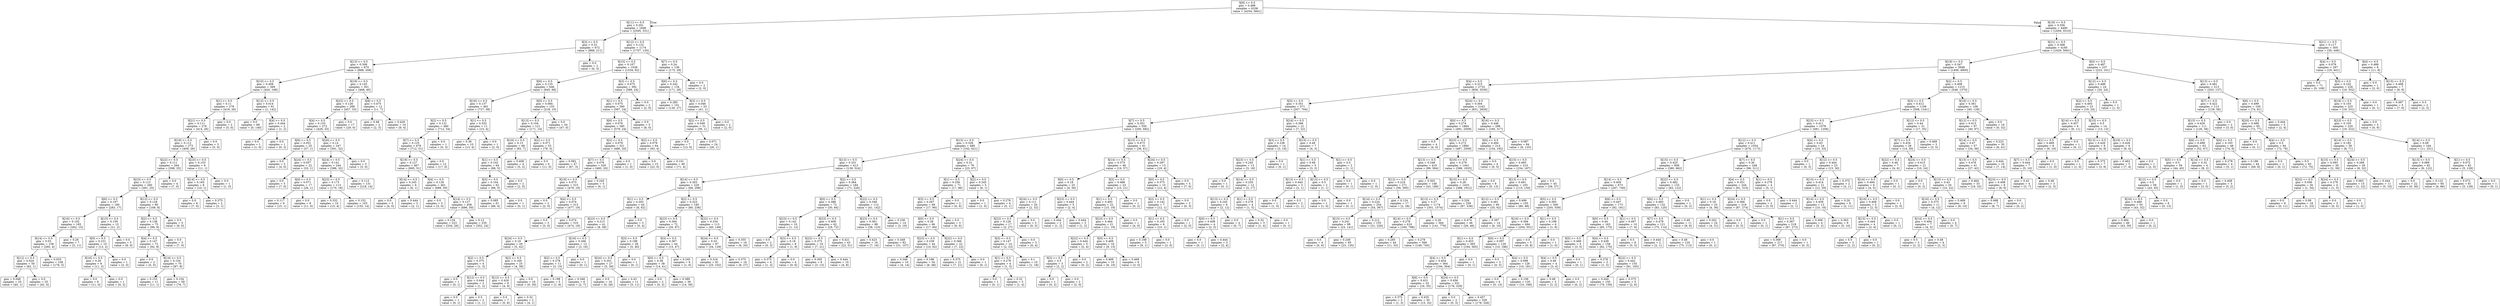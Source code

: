digraph Tree {
node [shape=box] ;
0 [label="X[9] <= 0.5\ngini = 0.488\nsamples = 6336\nvalue = [4254, 5841]"] ;
1 [label="X[11] <= 0.5\ngini = 0.201\nsamples = 1846\nvalue = [2595, 331]"] ;
0 -> 1 [labeldistance=2.5, labelangle=45, headlabel="True"] ;
2 [label="X[3] <= 0.5\ngini = 0.31\nsamples = 672\nvalue = [888, 211]"] ;
1 -> 2 ;
3 [label="X[13] <= 0.5\ngini = 0.308\nsamples = 670\nvalue = [888, 208]"] ;
2 -> 3 ;
4 [label="X[10] <= 0.5\ngini = 0.408\nsamples = 369\nvalue = [420, 168]"] ;
3 -> 4 ;
5 [label="X[1] <= 0.5\ngini = 0.11\nsamples = 278\nvalue = [419, 26]"] ;
4 -> 5 ;
6 [label="X[21] <= 0.5\ngini = 0.111\nsamples = 276\nvalue = [414, 26]"] ;
5 -> 6 ;
7 [label="X[19] <= 0.5\ngini = 0.112\nsamples = 273\nvalue = [409, 26]"] ;
6 -> 7 ;
8 [label="X[22] <= 0.5\ngini = 0.111\nsamples = 264\nvalue = [398, 25]"] ;
7 -> 8 ;
9 [label="X[23] <= 0.5\ngini = 0.113\nsamples = 260\nvalue = [391, 25]"] ;
8 -> 9 ;
10 [label="X[6] <= 0.5\ngini = 0.107\nsamples = 180\nvalue = [283, 17]"] ;
9 -> 10 ;
11 [label="X[16] <= 0.5\ngini = 0.102\nsamples = 165\nvalue = [262, 15]"] ;
10 -> 11 ;
12 [label="X[14] <= 0.5\ngini = 0.03\nsamples = 158\nvalue = [260, 4]"] ;
11 -> 12 ;
13 [label="X[12] <= 0.5\ngini = 0.024\nsamples = 50\nvalue = [82, 1]"] ;
12 -> 13 ;
14 [label="gini = 0.048\nsamples = 25\nvalue = [40, 1]"] ;
13 -> 14 ;
15 [label="gini = 0.0\nsamples = 25\nvalue = [42, 0]"] ;
13 -> 15 ;
16 [label="gini = 0.033\nsamples = 108\nvalue = [178, 3]"] ;
12 -> 16 ;
17 [label="gini = 0.26\nsamples = 7\nvalue = [2, 11]"] ;
11 -> 17 ;
18 [label="X[15] <= 0.5\ngini = 0.159\nsamples = 15\nvalue = [21, 2]"] ;
10 -> 18 ;
19 [label="X[0] <= 0.5\ngini = 0.231\nsamples = 10\nvalue = [13, 2]"] ;
18 -> 19 ;
20 [label="X[16] <= 0.5\ngini = 0.26\nsamples = 9\nvalue = [11, 2]"] ;
19 -> 20 ;
21 [label="gini = 0.0\nsamples = 8\nvalue = [11, 0]"] ;
20 -> 21 ;
22 [label="gini = 0.0\nsamples = 1\nvalue = [0, 2]"] ;
20 -> 22 ;
23 [label="gini = 0.0\nsamples = 1\nvalue = [2, 0]"] ;
19 -> 23 ;
24 [label="gini = 0.0\nsamples = 5\nvalue = [8, 0]"] ;
18 -> 24 ;
25 [label="X[12] <= 0.5\ngini = 0.128\nsamples = 80\nvalue = [108, 8]"] ;
9 -> 25 ;
26 [label="X[2] <= 0.5\ngini = 0.138\nsamples = 75\nvalue = [99, 8]"] ;
25 -> 26 ;
27 [label="X[4] <= 0.5\ngini = 0.147\nsamples = 72\nvalue = [92, 8]"] ;
26 -> 27 ;
28 [label="gini = 0.0\nsamples = 2\nvalue = [5, 0]"] ;
27 -> 28 ;
29 [label="X[14] <= 0.5\ngini = 0.154\nsamples = 70\nvalue = [87, 8]"] ;
27 -> 29 ;
30 [label="gini = 0.153\nsamples = 11\nvalue = [11, 1]"] ;
29 -> 30 ;
31 [label="gini = 0.154\nsamples = 59\nvalue = [76, 7]"] ;
29 -> 31 ;
32 [label="gini = 0.0\nsamples = 3\nvalue = [7, 0]"] ;
26 -> 32 ;
33 [label="gini = 0.0\nsamples = 5\nvalue = [9, 0]"] ;
25 -> 33 ;
34 [label="gini = 0.0\nsamples = 4\nvalue = [7, 0]"] ;
8 -> 34 ;
35 [label="X[23] <= 0.5\ngini = 0.153\nsamples = 9\nvalue = [11, 1]"] ;
7 -> 35 ;
36 [label="X[14] <= 0.5\ngini = 0.165\nsamples = 8\nvalue = [10, 1]"] ;
35 -> 36 ;
37 [label="gini = 0.0\nsamples = 6\nvalue = [7, 0]"] ;
36 -> 37 ;
38 [label="gini = 0.375\nsamples = 2\nvalue = [3, 1]"] ;
36 -> 38 ;
39 [label="gini = 0.0\nsamples = 1\nvalue = [1, 0]"] ;
35 -> 39 ;
40 [label="gini = 0.0\nsamples = 3\nvalue = [5, 0]"] ;
6 -> 40 ;
41 [label="gini = 0.0\nsamples = 2\nvalue = [5, 0]"] ;
5 -> 41 ;
42 [label="X[12] <= 0.5\ngini = 0.014\nsamples = 91\nvalue = [1, 142]"] ;
4 -> 42 ;
43 [label="gini = 0.0\nsamples = 89\nvalue = [0, 140]"] ;
42 -> 43 ;
44 [label="X[4] <= 0.5\ngini = 0.444\nsamples = 2\nvalue = [1, 2]"] ;
42 -> 44 ;
45 [label="gini = 0.0\nsamples = 1\nvalue = [1, 0]"] ;
44 -> 45 ;
46 [label="gini = 0.0\nsamples = 1\nvalue = [0, 2]"] ;
44 -> 46 ;
47 [label="X[19] <= 0.5\ngini = 0.145\nsamples = 301\nvalue = [468, 40]"] ;
3 -> 47 ;
48 [label="X[22] <= 0.5\ngini = 0.126\nsamples = 289\nvalue = [457, 33]"] ;
47 -> 48 ;
49 [label="X[4] <= 0.5\ngini = 0.133\nsamples = 272\nvalue = [428, 33]"] ;
48 -> 49 ;
50 [label="X[6] <= 0.5\ngini = 0.051\nsamples = 25\nvalue = [37, 1]"] ;
49 -> 50 ;
51 [label="gini = 0.0\nsamples = 3\nvalue = [4, 0]"] ;
50 -> 51 ;
52 [label="X[24] <= 0.5\ngini = 0.057\nsamples = 22\nvalue = [33, 1]"] ;
50 -> 52 ;
53 [label="gini = 0.0\nsamples = 5\nvalue = [7, 0]"] ;
52 -> 53 ;
54 [label="X[0] <= 0.5\ngini = 0.071\nsamples = 17\nvalue = [26, 1]"] ;
52 -> 54 ;
55 [label="gini = 0.117\nsamples = 9\nvalue = [15, 1]"] ;
54 -> 55 ;
56 [label="gini = 0.0\nsamples = 8\nvalue = [11, 0]"] ;
54 -> 56 ;
57 [label="X[20] <= 0.5\ngini = 0.14\nsamples = 247\nvalue = [391, 32]"] ;
49 -> 57 ;
58 [label="X[24] <= 0.5\ngini = 0.141\nsamples = 244\nvalue = [388, 32]"] ;
57 -> 58 ;
59 [label="X[23] <= 0.5\ngini = 0.173\nsamples = 113\nvalue = [170, 18]"] ;
58 -> 59 ;
60 [label="gini = 0.332\nsamples = 10\nvalue = [15, 4]"] ;
59 -> 60 ;
61 [label="gini = 0.152\nsamples = 103\nvalue = [155, 14]"] ;
59 -> 61 ;
62 [label="gini = 0.113\nsamples = 131\nvalue = [218, 14]"] ;
58 -> 62 ;
63 [label="gini = 0.0\nsamples = 3\nvalue = [3, 0]"] ;
57 -> 63 ;
64 [label="gini = 0.0\nsamples = 17\nvalue = [29, 0]"] ;
48 -> 64 ;
65 [label="X[8] <= 0.5\ngini = 0.475\nsamples = 12\nvalue = [11, 7]"] ;
47 -> 65 ;
66 [label="gini = 0.48\nsamples = 2\nvalue = [2, 3]"] ;
65 -> 66 ;
67 [label="gini = 0.426\nsamples = 10\nvalue = [9, 4]"] ;
65 -> 67 ;
68 [label="gini = 0.0\nsamples = 2\nvalue = [0, 3]"] ;
2 -> 68 ;
69 [label="X[12] <= 0.5\ngini = 0.123\nsamples = 1174\nvalue = [1707, 120]"] ;
1 -> 69 ;
70 [label="X[15] <= 0.5\ngini = 0.107\nsamples = 1038\nvalue = [1534, 92]"] ;
69 -> 70 ;
71 [label="X[6] <= 0.5\ngini = 0.125\nsamples = 646\nvalue = [945, 68]"] ;
70 -> 71 ;
72 [label="X[16] <= 0.5\ngini = 0.137\nsamples = 491\nvalue = [727, 58]"] ;
71 -> 72 ;
73 [label="X[2] <= 0.5\ngini = 0.131\nsamples = 480\nvalue = [712, 54]"] ;
72 -> 73 ;
74 [label="X[7] <= 0.5\ngini = 0.125\nsamples = 479\nvalue = [712, 51]"] ;
73 -> 74 ;
75 [label="X[19] <= 0.5\ngini = 0.127\nsamples = 467\nvalue = [695, 51]"] ;
74 -> 75 ;
76 [label="X[14] <= 0.5\ngini = 0.245\nsamples = 6\nvalue = [6, 1]"] ;
75 -> 76 ;
77 [label="gini = 0.0\nsamples = 3\nvalue = [4, 0]"] ;
76 -> 77 ;
78 [label="gini = 0.444\nsamples = 3\nvalue = [2, 1]"] ;
76 -> 78 ;
79 [label="X[4] <= 0.5\ngini = 0.126\nsamples = 461\nvalue = [689, 50]"] ;
75 -> 79 ;
80 [label="gini = 0.0\nsamples = 3\nvalue = [3, 0]"] ;
79 -> 80 ;
81 [label="X[14] <= 0.5\ngini = 0.127\nsamples = 458\nvalue = [686, 50]"] ;
79 -> 81 ;
82 [label="gini = 0.134\nsamples = 223\nvalue = [334, 26]"] ;
81 -> 82 ;
83 [label="gini = 0.12\nsamples = 235\nvalue = [352, 24]"] ;
81 -> 83 ;
84 [label="gini = 0.0\nsamples = 12\nvalue = [17, 0]"] ;
74 -> 84 ;
85 [label="gini = 0.0\nsamples = 1\nvalue = [0, 3]"] ;
73 -> 85 ;
86 [label="X[1] <= 0.5\ngini = 0.332\nsamples = 11\nvalue = [15, 4]"] ;
72 -> 86 ;
87 [label="gini = 0.36\nsamples = 10\nvalue = [13, 4]"] ;
86 -> 87 ;
88 [label="gini = 0.0\nsamples = 1\nvalue = [2, 0]"] ;
86 -> 88 ;
89 [label="X[0] <= 0.5\ngini = 0.084\nsamples = 155\nvalue = [218, 10]"] ;
71 -> 89 ;
90 [label="X[13] <= 0.5\ngini = 0.104\nsamples = 121\nvalue = [171, 10]"] ;
89 -> 90 ;
91 [label="X[16] <= 0.5\ngini = 0.13\nsamples = 68\nvalue = [93, 7]"] ;
90 -> 91 ;
92 [label="X[1] <= 0.5\ngini = 0.102\nsamples = 64\nvalue = [88, 5]"] ;
91 -> 92 ;
93 [label="X[3] <= 0.5\ngini = 0.104\nsamples = 62\nvalue = [86, 5]"] ;
92 -> 93 ;
94 [label="gini = 0.085\nsamples = 61\nvalue = [86, 4]"] ;
93 -> 94 ;
95 [label="gini = 0.0\nsamples = 1\nvalue = [0, 1]"] ;
93 -> 95 ;
96 [label="gini = 0.0\nsamples = 2\nvalue = [2, 0]"] ;
92 -> 96 ;
97 [label="gini = 0.408\nsamples = 4\nvalue = [5, 2]"] ;
91 -> 97 ;
98 [label="X[2] <= 0.5\ngini = 0.071\nsamples = 53\nvalue = [78, 3]"] ;
90 -> 98 ;
99 [label="gini = 0.0\nsamples = 6\nvalue = [11, 0]"] ;
98 -> 99 ;
100 [label="gini = 0.082\nsamples = 47\nvalue = [67, 3]"] ;
98 -> 100 ;
101 [label="gini = 0.0\nsamples = 34\nvalue = [47, 0]"] ;
89 -> 101 ;
102 [label="X[3] <= 0.5\ngini = 0.075\nsamples = 392\nvalue = [589, 24]"] ;
70 -> 102 ;
103 [label="X[1] <= 0.5\ngini = 0.075\nsamples = 390\nvalue = [587, 24]"] ;
102 -> 103 ;
104 [label="X[6] <= 0.5\ngini = 0.076\nsamples = 385\nvalue = [579, 24]"] ;
103 -> 104 ;
105 [label="X[2] <= 0.5\ngini = 0.076\nsamples = 321\nvalue = [486, 20]"] ;
104 -> 105 ;
106 [label="X[7] <= 0.5\ngini = 0.076\nsamples = 320\nvalue = [485, 20]"] ;
105 -> 106 ;
107 [label="X[19] <= 0.5\ngini = 0.073\nsamples = 315\nvalue = [479, 19]"] ;
106 -> 107 ;
108 [label="gini = 0.0\nsamples = 2\nvalue = [2, 0]"] ;
107 -> 108 ;
109 [label="X[4] <= 0.5\ngini = 0.074\nsamples = 313\nvalue = [477, 19]"] ;
107 -> 109 ;
110 [label="gini = 0.0\nsamples = 3\nvalue = [3, 0]"] ;
109 -> 110 ;
111 [label="gini = 0.074\nsamples = 310\nvalue = [474, 19]"] ;
109 -> 111 ;
112 [label="gini = 0.245\nsamples = 5\nvalue = [6, 1]"] ;
106 -> 112 ;
113 [label="gini = 0.0\nsamples = 1\nvalue = [1, 0]"] ;
105 -> 113 ;
114 [label="X[2] <= 0.5\ngini = 0.079\nsamples = 64\nvalue = [93, 4]"] ;
104 -> 114 ;
115 [label="gini = 0.0\nsamples = 15\nvalue = [22, 0]"] ;
114 -> 115 ;
116 [label="gini = 0.101\nsamples = 49\nvalue = [71, 4]"] ;
114 -> 116 ;
117 [label="gini = 0.0\nsamples = 5\nvalue = [8, 0]"] ;
103 -> 117 ;
118 [label="gini = 0.0\nsamples = 2\nvalue = [2, 0]"] ;
102 -> 118 ;
119 [label="X[7] <= 0.5\ngini = 0.24\nsamples = 136\nvalue = [173, 28]"] ;
69 -> 119 ;
120 [label="X[6] <= 0.5\ngini = 0.242\nsamples = 134\nvalue = [171, 28]"] ;
119 -> 120 ;
121 [label="gini = 0.285\nsamples = 101\nvalue = [130, 27]"] ;
120 -> 121 ;
122 [label="X[3] <= 0.5\ngini = 0.046\nsamples = 33\nvalue = [41, 1]"] ;
120 -> 122 ;
123 [label="X[2] <= 0.5\ngini = 0.049\nsamples = 31\nvalue = [39, 1]"] ;
122 -> 123 ;
124 [label="gini = 0.0\nsamples = 7\nvalue = [13, 0]"] ;
123 -> 124 ;
125 [label="gini = 0.071\nsamples = 24\nvalue = [26, 1]"] ;
123 -> 125 ;
126 [label="gini = 0.0\nsamples = 2\nvalue = [2, 0]"] ;
122 -> 126 ;
127 [label="gini = 0.0\nsamples = 2\nvalue = [2, 0]"] ;
119 -> 127 ;
128 [label="X[18] <= 0.5\ngini = 0.356\nsamples = 4490\nvalue = [1659, 5510]"] ;
0 -> 128 [labeldistance=2.5, labelangle=-45, headlabel="False"] ;
129 [label="X[21] <= 0.5\ngini = 0.368\nsamples = 4185\nvalue = [1629, 5061]"] ;
128 -> 129 ;
130 [label="X[19] <= 0.5\ngini = 0.347\nsamples = 3948\nvalue = [1406, 4900]"] ;
129 -> 130 ;
131 [label="X[4] <= 0.5\ngini = 0.315\nsamples = 2733\nvalue = [858, 3530]"] ;
130 -> 131 ;
132 [label="X[5] <= 0.5\ngini = 0.351\nsamples = 571\nvalue = [207, 704]"] ;
131 -> 132 ;
133 [label="X[7] <= 0.5\ngini = 0.351\nsamples = 550\nvalue = [200, 682]"] ;
132 -> 133 ;
134 [label="X[15] <= 0.5\ngini = 0.328\nsamples = 489\nvalue = [162, 621]"] ;
133 -> 134 ;
135 [label="X[13] <= 0.5\ngini = 0.331\nsamples = 413\nvalue = [139, 524]"] ;
134 -> 135 ;
136 [label="X[14] <= 0.5\ngini = 0.303\nsamples = 229\nvalue = [68, 298]"] ;
135 -> 136 ;
137 [label="X[1] <= 0.5\ngini = 0.202\nsamples = 44\nvalue = [8, 62]"] ;
136 -> 137 ;
138 [label="X[23] <= 0.5\ngini = 0.213\nsamples = 41\nvalue = [8, 58]"] ;
137 -> 138 ;
139 [label="X[24] <= 0.5\ngini = 0.19\nsamples = 29\nvalue = [5, 42]"] ;
138 -> 139 ;
140 [label="X[2] <= 0.5\ngini = 0.375\nsamples = 4\nvalue = [1, 3]"] ;
139 -> 140 ;
141 [label="gini = 0.0\nsamples = 1\nvalue = [0, 1]"] ;
140 -> 141 ;
142 [label="X[12] <= 0.5\ngini = 0.444\nsamples = 3\nvalue = [1, 2]"] ;
140 -> 142 ;
143 [label="gini = 0.0\nsamples = 1\nvalue = [0, 1]"] ;
142 -> 143 ;
144 [label="gini = 0.5\nsamples = 2\nvalue = [1, 1]"] ;
142 -> 144 ;
145 [label="X[2] <= 0.5\ngini = 0.169\nsamples = 25\nvalue = [4, 39]"] ;
139 -> 145 ;
146 [label="X[12] <= 0.5\ngini = 0.426\nsamples = 9\nvalue = [4, 9]"] ;
145 -> 146 ;
147 [label="gini = 0.0\nsamples = 7\nvalue = [0, 8]"] ;
146 -> 147 ;
148 [label="gini = 0.32\nsamples = 2\nvalue = [4, 1]"] ;
146 -> 148 ;
149 [label="gini = 0.0\nsamples = 16\nvalue = [0, 30]"] ;
145 -> 149 ;
150 [label="X[16] <= 0.5\ngini = 0.266\nsamples = 12\nvalue = [3, 16]"] ;
138 -> 150 ;
151 [label="X[2] <= 0.5\ngini = 0.278\nsamples = 11\nvalue = [3, 15]"] ;
150 -> 151 ;
152 [label="gini = 0.198\nsamples = 5\nvalue = [1, 8]"] ;
151 -> 152 ;
153 [label="gini = 0.346\nsamples = 6\nvalue = [2, 7]"] ;
151 -> 153 ;
154 [label="gini = 0.0\nsamples = 1\nvalue = [0, 1]"] ;
150 -> 154 ;
155 [label="gini = 0.0\nsamples = 3\nvalue = [0, 4]"] ;
137 -> 155 ;
156 [label="X[2] <= 0.5\ngini = 0.323\nsamples = 185\nvalue = [60, 236]"] ;
136 -> 156 ;
157 [label="X[23] <= 0.5\ngini = 0.304\nsamples = 72\nvalue = [20, 87]"] ;
156 -> 157 ;
158 [label="X[3] <= 0.5\ngini = 0.198\nsamples = 28\nvalue = [5, 40]"] ;
157 -> 158 ;
159 [label="X[24] <= 0.5\ngini = 0.201\nsamples = 27\nvalue = [5, 39]"] ;
158 -> 159 ;
160 [label="gini = 0.0\nsamples = 16\nvalue = [0, 28]"] ;
159 -> 160 ;
161 [label="gini = 0.43\nsamples = 11\nvalue = [5, 11]"] ;
159 -> 161 ;
162 [label="gini = 0.0\nsamples = 1\nvalue = [0, 1]"] ;
158 -> 162 ;
163 [label="X[3] <= 0.5\ngini = 0.367\nsamples = 44\nvalue = [15, 47]"] ;
157 -> 163 ;
164 [label="X[0] <= 0.5\ngini = 0.38\nsamples = 38\nvalue = [14, 41]"] ;
163 -> 164 ;
165 [label="gini = 0.0\nsamples = 2\nvalue = [0, 2]"] ;
164 -> 165 ;
166 [label="gini = 0.389\nsamples = 36\nvalue = [14, 39]"] ;
164 -> 166 ;
167 [label="gini = 0.245\nsamples = 6\nvalue = [1, 6]"] ;
163 -> 167 ;
168 [label="X[22] <= 0.5\ngini = 0.334\nsamples = 113\nvalue = [40, 149]"] ;
156 -> 168 ;
169 [label="X[24] <= 0.5\ngini = 0.33\nsamples = 97\nvalue = [34, 129]"] ;
168 -> 169 ;
170 [label="gini = 0.316\nsamples = 81\nvalue = [25, 102]"] ;
169 -> 170 ;
171 [label="gini = 0.375\nsamples = 16\nvalue = [9, 27]"] ;
169 -> 171 ;
172 [label="gini = 0.355\nsamples = 16\nvalue = [6, 20]"] ;
168 -> 172 ;
173 [label="X[2] <= 0.5\ngini = 0.364\nsamples = 184\nvalue = [71, 226]"] ;
135 -> 173 ;
174 [label="X[0] <= 0.5\ngini = 0.388\nsamples = 72\nvalue = [30, 84]"] ;
173 -> 174 ;
175 [label="X[23] <= 0.5\ngini = 0.142\nsamples = 10\nvalue = [1, 12]"] ;
174 -> 175 ;
176 [label="gini = 0.0\nsamples = 2\nvalue = [0, 3]"] ;
175 -> 176 ;
177 [label="X[3] <= 0.5\ngini = 0.18\nsamples = 8\nvalue = [1, 9]"] ;
175 -> 177 ;
178 [label="gini = 0.375\nsamples = 4\nvalue = [1, 3]"] ;
177 -> 178 ;
179 [label="gini = 0.0\nsamples = 4\nvalue = [0, 6]"] ;
177 -> 179 ;
180 [label="X[23] <= 0.5\ngini = 0.409\nsamples = 62\nvalue = [29, 72]"] ;
174 -> 180 ;
181 [label="X[22] <= 0.5\ngini = 0.375\nsamples = 19\nvalue = [7, 21]"] ;
180 -> 181 ;
182 [label="gini = 0.305\nsamples = 9\nvalue = [3, 13]"] ;
181 -> 182 ;
183 [label="gini = 0.444\nsamples = 10\nvalue = [4, 8]"] ;
181 -> 183 ;
184 [label="gini = 0.421\nsamples = 43\nvalue = [22, 51]"] ;
180 -> 184 ;
185 [label="X[22] <= 0.5\ngini = 0.348\nsamples = 112\nvalue = [41, 142]"] ;
173 -> 185 ;
186 [label="X[23] <= 0.5\ngini = 0.361\nsamples = 98\nvalue = [38, 123]"] ;
185 -> 186 ;
187 [label="gini = 0.423\nsamples = 16\nvalue = [7, 16]"] ;
186 -> 187 ;
188 [label="gini = 0.348\nsamples = 82\nvalue = [31, 107]"] ;
186 -> 188 ;
189 [label="gini = 0.236\nsamples = 14\nvalue = [3, 19]"] ;
185 -> 189 ;
190 [label="X[24] <= 0.5\ngini = 0.31\nsamples = 76\nvalue = [23, 97]"] ;
134 -> 190 ;
191 [label="X[1] <= 0.5\ngini = 0.256\nsamples = 71\nvalue = [17, 96]"] ;
190 -> 191 ;
192 [label="X[3] <= 0.5\ngini = 0.267\nsamples = 69\nvalue = [17, 90]"] ;
191 -> 192 ;
193 [label="X[0] <= 0.5\ngini = 0.28\nsamples = 66\nvalue = [17, 84]"] ;
192 -> 193 ;
194 [label="X[23] <= 0.5\ngini = 0.239\nsamples = 44\nvalue = [10, 62]"] ;
193 -> 194 ;
195 [label="gini = 0.346\nsamples = 10\nvalue = [4, 14]"] ;
194 -> 195 ;
196 [label="gini = 0.198\nsamples = 34\nvalue = [6, 48]"] ;
194 -> 196 ;
197 [label="X[22] <= 0.5\ngini = 0.366\nsamples = 22\nvalue = [7, 22]"] ;
193 -> 197 ;
198 [label="gini = 0.375\nsamples = 21\nvalue = [7, 21]"] ;
197 -> 198 ;
199 [label="gini = 0.0\nsamples = 1\nvalue = [0, 1]"] ;
197 -> 199 ;
200 [label="gini = 0.0\nsamples = 3\nvalue = [0, 6]"] ;
192 -> 200 ;
201 [label="gini = 0.0\nsamples = 2\nvalue = [0, 6]"] ;
191 -> 201 ;
202 [label="X[2] <= 0.5\ngini = 0.245\nsamples = 5\nvalue = [6, 1]"] ;
190 -> 202 ;
203 [label="gini = 0.0\nsamples = 1\nvalue = [1, 0]"] ;
202 -> 203 ;
204 [label="gini = 0.278\nsamples = 4\nvalue = [5, 1]"] ;
202 -> 204 ;
205 [label="X[15] <= 0.5\ngini = 0.473\nsamples = 61\nvalue = [38, 61]"] ;
133 -> 205 ;
206 [label="X[14] <= 0.5\ngini = 0.375\nsamples = 48\nvalue = [19, 57]"] ;
205 -> 206 ;
207 [label="X[0] <= 0.5\ngini = 0.18\nsamples = 25\nvalue = [4, 36]"] ;
206 -> 207 ;
208 [label="X[24] <= 0.5\ngini = 0.111\nsamples = 20\nvalue = [2, 32]"] ;
207 -> 208 ;
209 [label="X[22] <= 0.5\ngini = 0.128\nsamples = 17\nvalue = [2, 27]"] ;
208 -> 209 ;
210 [label="X[3] <= 0.5\ngini = 0.147\nsamples = 14\nvalue = [2, 23]"] ;
209 -> 210 ;
211 [label="X[1] <= 0.5\ngini = 0.278\nsamples = 4\nvalue = [1, 5]"] ;
210 -> 211 ;
212 [label="gini = 0.0\nsamples = 1\nvalue = [0, 1]"] ;
211 -> 212 ;
213 [label="gini = 0.32\nsamples = 3\nvalue = [1, 4]"] ;
211 -> 213 ;
214 [label="gini = 0.1\nsamples = 10\nvalue = [1, 18]"] ;
210 -> 214 ;
215 [label="gini = 0.0\nsamples = 3\nvalue = [0, 4]"] ;
209 -> 215 ;
216 [label="gini = 0.0\nsamples = 3\nvalue = [0, 5]"] ;
208 -> 216 ;
217 [label="X[23] <= 0.5\ngini = 0.444\nsamples = 5\nvalue = [2, 4]"] ;
207 -> 217 ;
218 [label="gini = 0.444\nsamples = 2\nvalue = [1, 2]"] ;
217 -> 218 ;
219 [label="gini = 0.444\nsamples = 3\nvalue = [1, 2]"] ;
217 -> 219 ;
220 [label="X[2] <= 0.5\ngini = 0.486\nsamples = 23\nvalue = [15, 21]"] ;
206 -> 220 ;
221 [label="X[1] <= 0.5\ngini = 0.493\nsamples = 22\nvalue = [15, 19]"] ;
220 -> 221 ;
222 [label="X[23] <= 0.5\ngini = 0.464\nsamples = 21\nvalue = [11, 19]"] ;
221 -> 222 ;
223 [label="X[22] <= 0.5\ngini = 0.444\nsamples = 5\nvalue = [2, 4]"] ;
222 -> 223 ;
224 [label="X[3] <= 0.5\ngini = 0.5\nsamples = 3\nvalue = [2, 2]"] ;
223 -> 224 ;
225 [label="gini = 0.0\nsamples = 1\nvalue = [0, 2]"] ;
224 -> 225 ;
226 [label="gini = 0.0\nsamples = 2\nvalue = [2, 0]"] ;
224 -> 226 ;
227 [label="gini = 0.0\nsamples = 2\nvalue = [0, 2]"] ;
223 -> 227 ;
228 [label="X[0] <= 0.5\ngini = 0.469\nsamples = 16\nvalue = [9, 15]"] ;
222 -> 228 ;
229 [label="gini = 0.469\nsamples = 10\nvalue = [6, 10]"] ;
228 -> 229 ;
230 [label="gini = 0.469\nsamples = 6\nvalue = [3, 5]"] ;
228 -> 230 ;
231 [label="gini = 0.0\nsamples = 1\nvalue = [4, 0]"] ;
221 -> 231 ;
232 [label="gini = 0.0\nsamples = 1\nvalue = [0, 2]"] ;
220 -> 232 ;
233 [label="X[24] <= 0.5\ngini = 0.287\nsamples = 13\nvalue = [19, 4]"] ;
205 -> 233 ;
234 [label="X[0] <= 0.5\ngini = 0.375\nsamples = 10\nvalue = [12, 4]"] ;
233 -> 234 ;
235 [label="X[2] <= 0.5\ngini = 0.142\nsamples = 7\nvalue = [12, 1]"] ;
234 -> 235 ;
236 [label="X[1] <= 0.5\ngini = 0.165\nsamples = 6\nvalue = [10, 1]"] ;
235 -> 236 ;
237 [label="gini = 0.198\nsamples = 5\nvalue = [8, 1]"] ;
236 -> 237 ;
238 [label="gini = 0.0\nsamples = 1\nvalue = [2, 0]"] ;
236 -> 238 ;
239 [label="gini = 0.0\nsamples = 1\nvalue = [2, 0]"] ;
235 -> 239 ;
240 [label="gini = 0.0\nsamples = 3\nvalue = [0, 3]"] ;
234 -> 240 ;
241 [label="gini = 0.0\nsamples = 3\nvalue = [7, 0]"] ;
233 -> 241 ;
242 [label="X[24] <= 0.5\ngini = 0.366\nsamples = 21\nvalue = [7, 22]"] ;
132 -> 242 ;
243 [label="X[3] <= 0.5\ngini = 0.236\nsamples = 14\nvalue = [3, 19]"] ;
242 -> 243 ;
244 [label="X[23] <= 0.5\ngini = 0.245\nsamples = 13\nvalue = [3, 18]"] ;
243 -> 244 ;
245 [label="gini = 0.0\nsamples = 1\nvalue = [0, 1]"] ;
244 -> 245 ;
246 [label="X[14] <= 0.5\ngini = 0.255\nsamples = 12\nvalue = [3, 17]"] ;
244 -> 246 ;
247 [label="X[13] <= 0.5\ngini = 0.245\nsamples = 8\nvalue = [2, 12]"] ;
246 -> 247 ;
248 [label="X[0] <= 0.5\ngini = 0.408\nsamples = 4\nvalue = [2, 5]"] ;
247 -> 248 ;
249 [label="gini = 0.0\nsamples = 1\nvalue = [0, 1]"] ;
248 -> 249 ;
250 [label="gini = 0.444\nsamples = 3\nvalue = [2, 4]"] ;
248 -> 250 ;
251 [label="gini = 0.0\nsamples = 4\nvalue = [0, 7]"] ;
247 -> 251 ;
252 [label="X[1] <= 0.5\ngini = 0.278\nsamples = 4\nvalue = [1, 5]"] ;
246 -> 252 ;
253 [label="gini = 0.32\nsamples = 3\nvalue = [1, 4]"] ;
252 -> 253 ;
254 [label="gini = 0.0\nsamples = 1\nvalue = [0, 1]"] ;
252 -> 254 ;
255 [label="gini = 0.0\nsamples = 1\nvalue = [0, 1]"] ;
243 -> 255 ;
256 [label="X[15] <= 0.5\ngini = 0.49\nsamples = 7\nvalue = [4, 3]"] ;
242 -> 256 ;
257 [label="X[1] <= 0.5\ngini = 0.48\nsamples = 5\nvalue = [3, 2]"] ;
256 -> 257 ;
258 [label="X[13] <= 0.5\ngini = 0.444\nsamples = 3\nvalue = [2, 1]"] ;
257 -> 258 ;
259 [label="gini = 0.0\nsamples = 1\nvalue = [1, 0]"] ;
258 -> 259 ;
260 [label="gini = 0.5\nsamples = 2\nvalue = [1, 1]"] ;
258 -> 260 ;
261 [label="X[13] <= 0.5\ngini = 0.5\nsamples = 2\nvalue = [1, 1]"] ;
257 -> 261 ;
262 [label="gini = 0.0\nsamples = 1\nvalue = [1, 0]"] ;
261 -> 262 ;
263 [label="gini = 0.0\nsamples = 1\nvalue = [0, 1]"] ;
261 -> 263 ;
264 [label="X[1] <= 0.5\ngini = 0.5\nsamples = 2\nvalue = [1, 1]"] ;
256 -> 264 ;
265 [label="gini = 0.0\nsamples = 1\nvalue = [0, 1]"] ;
264 -> 265 ;
266 [label="gini = 0.0\nsamples = 1\nvalue = [1, 0]"] ;
264 -> 266 ;
267 [label="X[24] <= 0.5\ngini = 0.304\nsamples = 2162\nvalue = [651, 2826]"] ;
131 -> 267 ;
268 [label="X[0] <= 0.5\ngini = 0.274\nsamples = 1864\nvalue = [491, 2509]"] ;
267 -> 268 ;
269 [label="gini = 0.0\nsamples = 4\nvalue = [4, 0]"] ;
268 -> 269 ;
270 [label="X[23] <= 0.5\ngini = 0.272\nsamples = 1860\nvalue = [487, 2509]"] ;
268 -> 270 ;
271 [label="X[13] <= 0.5\ngini = 0.248\nsamples = 419\nvalue = [99, 584]"] ;
270 -> 271 ;
272 [label="X[12] <= 0.5\ngini = 0.218\nsamples = 271\nvalue = [56, 395]"] ;
271 -> 272 ;
273 [label="X[14] <= 0.5\ngini = 0.224\nsamples = 254\nvalue = [54, 367]"] ;
272 -> 273 ;
274 [label="X[15] <= 0.5\ngini = 0.241\nsamples = 99\nvalue = [23, 141]"] ;
273 -> 274 ;
275 [label="gini = 0.0\nsamples = 4\nvalue = [0, 6]"] ;
274 -> 275 ;
276 [label="gini = 0.249\nsamples = 95\nvalue = [23, 135]"] ;
274 -> 276 ;
277 [label="gini = 0.212\nsamples = 155\nvalue = [31, 226]"] ;
273 -> 277 ;
278 [label="gini = 0.124\nsamples = 17\nvalue = [2, 28]"] ;
272 -> 278 ;
279 [label="gini = 0.302\nsamples = 148\nvalue = [43, 189]"] ;
271 -> 279 ;
280 [label="X[16] <= 0.5\ngini = 0.279\nsamples = 1441\nvalue = [388, 1925]"] ;
270 -> 280 ;
281 [label="X[15] <= 0.5\ngini = 0.28\nsamples = 1433\nvalue = [388, 1912]"] ;
280 -> 281 ;
282 [label="X[13] <= 0.5\ngini = 0.27\nsamples = 1174\nvalue = [301, 1574]"] ;
281 -> 282 ;
283 [label="X[14] <= 0.5\ngini = 0.278\nsamples = 610\nvalue = [160, 798]"] ;
282 -> 283 ;
284 [label="gini = 0.285\nsamples = 44\nvalue = [11, 53]"] ;
283 -> 284 ;
285 [label="gini = 0.278\nsamples = 566\nvalue = [149, 745]"] ;
283 -> 285 ;
286 [label="gini = 0.26\nsamples = 564\nvalue = [141, 776]"] ;
282 -> 286 ;
287 [label="gini = 0.326\nsamples = 259\nvalue = [87, 338]"] ;
281 -> 287 ;
288 [label="gini = 0.0\nsamples = 8\nvalue = [0, 13]"] ;
280 -> 288 ;
289 [label="X[16] <= 0.5\ngini = 0.446\nsamples = 298\nvalue = [160, 317]"] ;
267 -> 289 ;
290 [label="X[0] <= 0.5\ngini = 0.494\nsamples = 214\nvalue = [154, 192]"] ;
289 -> 290 ;
291 [label="gini = 0.0\nsamples = 4\nvalue = [0, 5]"] ;
290 -> 291 ;
292 [label="X[15] <= 0.5\ngini = 0.495\nsamples = 210\nvalue = [154, 187]"] ;
290 -> 292 ;
293 [label="X[13] <= 0.5\ngini = 0.491\nsamples = 165\nvalue = [115, 150]"] ;
292 -> 293 ;
294 [label="X[12] <= 0.5\ngini = 0.461\nsamples = 60\nvalue = [35, 62]"] ;
293 -> 294 ;
295 [label="gini = 0.474\nsamples = 46\nvalue = [29, 46]"] ;
294 -> 295 ;
296 [label="gini = 0.397\nsamples = 14\nvalue = [6, 16]"] ;
294 -> 296 ;
297 [label="gini = 0.499\nsamples = 105\nvalue = [80, 88]"] ;
293 -> 297 ;
298 [label="gini = 0.5\nsamples = 45\nvalue = [39, 37]"] ;
292 -> 298 ;
299 [label="gini = 0.087\nsamples = 84\nvalue = [6, 125]"] ;
289 -> 299 ;
300 [label="X[2] <= 0.5\ngini = 0.408\nsamples = 1215\nvalue = [548, 1370]"] ;
130 -> 300 ;
301 [label="X[3] <= 0.5\ngini = 0.412\nsamples = 1109\nvalue = [508, 1241]"] ;
300 -> 301 ;
302 [label="X[23] <= 0.5\ngini = 0.411\nsamples = 1078\nvalue = [491, 1206]"] ;
301 -> 302 ;
303 [label="X[12] <= 0.5\ngini = 0.411\nsamples = 1054\nvalue = [476, 1173]"] ;
302 -> 303 ;
304 [label="X[15] <= 0.5\ngini = 0.425\nsamples = 806\nvalue = [380, 862]"] ;
303 -> 304 ;
305 [label="X[14] <= 0.5\ngini = 0.409\nsamples = 673\nvalue = [297, 740]"] ;
304 -> 305 ;
306 [label="X[5] <= 0.5\ngini = 0.393\nsamples = 500\nvalue = [205, 559]"] ;
305 -> 306 ;
307 [label="X[16] <= 0.5\ngini = 0.394\nsamples = 494\nvalue = [204, 551]"] ;
306 -> 307 ;
308 [label="X[1] <= 0.5\ngini = 0.453\nsamples = 365\nvalue = [194, 365]"] ;
307 -> 308 ;
309 [label="X[4] <= 0.5\ngini = 0.454\nsamples = 364\nvalue = [194, 364]"] ;
308 -> 309 ;
310 [label="X[6] <= 0.5\ngini = 0.431\nsamples = 33\nvalue = [16, 35]"] ;
309 -> 310 ;
311 [label="gini = 0.375\nsamples = 3\nvalue = [1, 3]"] ;
310 -> 311 ;
312 [label="gini = 0.435\nsamples = 30\nvalue = [15, 32]"] ;
310 -> 312 ;
313 [label="X[24] <= 0.5\ngini = 0.456\nsamples = 331\nvalue = [178, 329]"] ;
309 -> 313 ;
314 [label="gini = 0.0\nsamples = 2\nvalue = [0, 3]"] ;
313 -> 314 ;
315 [label="gini = 0.457\nsamples = 329\nvalue = [178, 326]"] ;
313 -> 315 ;
316 [label="gini = 0.0\nsamples = 1\nvalue = [0, 1]"] ;
308 -> 316 ;
317 [label="X[0] <= 0.5\ngini = 0.097\nsamples = 129\nvalue = [10, 186]"] ;
307 -> 317 ;
318 [label="gini = 0.0\nsamples = 3\nvalue = [0, 5]"] ;
317 -> 318 ;
319 [label="X[4] <= 0.5\ngini = 0.099\nsamples = 126\nvalue = [10, 181]"] ;
317 -> 319 ;
320 [label="gini = 0.0\nsamples = 6\nvalue = [0, 13]"] ;
319 -> 320 ;
321 [label="gini = 0.106\nsamples = 120\nvalue = [10, 168]"] ;
319 -> 321 ;
322 [label="X[1] <= 0.5\ngini = 0.198\nsamples = 6\nvalue = [1, 8]"] ;
306 -> 322 ;
323 [label="gini = 0.0\nsamples = 5\nvalue = [0, 8]"] ;
322 -> 323 ;
324 [label="gini = 0.0\nsamples = 1\nvalue = [1, 0]"] ;
322 -> 324 ;
325 [label="X[6] <= 0.5\ngini = 0.447\nsamples = 173\nvalue = [92, 181]"] ;
305 -> 325 ;
326 [label="X[0] <= 0.5\ngini = 0.44\nsamples = 163\nvalue = [85, 175]"] ;
325 -> 326 ;
327 [label="X[5] <= 0.5\ngini = 0.469\nsamples = 5\nvalue = [3, 5]"] ;
326 -> 327 ;
328 [label="X[4] <= 0.5\ngini = 0.49\nsamples = 4\nvalue = [3, 4]"] ;
327 -> 328 ;
329 [label="gini = 0.48\nsamples = 3\nvalue = [3, 2]"] ;
328 -> 329 ;
330 [label="gini = 0.0\nsamples = 1\nvalue = [0, 2]"] ;
328 -> 330 ;
331 [label="gini = 0.0\nsamples = 1\nvalue = [0, 1]"] ;
327 -> 331 ;
332 [label="X[4] <= 0.5\ngini = 0.439\nsamples = 158\nvalue = [82, 170]"] ;
326 -> 332 ;
333 [label="gini = 0.278\nsamples = 3\nvalue = [1, 5]"] ;
332 -> 333 ;
334 [label="X[22] <= 0.5\ngini = 0.442\nsamples = 155\nvalue = [81, 165]"] ;
332 -> 334 ;
335 [label="gini = 0.444\nsamples = 150\nvalue = [79, 159]"] ;
334 -> 335 ;
336 [label="gini = 0.375\nsamples = 5\nvalue = [2, 6]"] ;
334 -> 336 ;
337 [label="X[1] <= 0.5\ngini = 0.497\nsamples = 10\nvalue = [7, 6]"] ;
325 -> 337 ;
338 [label="gini = 0.5\nsamples = 8\nvalue = [5, 5]"] ;
337 -> 338 ;
339 [label="gini = 0.444\nsamples = 2\nvalue = [2, 1]"] ;
337 -> 339 ;
340 [label="X[22] <= 0.5\ngini = 0.482\nsamples = 133\nvalue = [83, 122]"] ;
304 -> 340 ;
341 [label="X[6] <= 0.5\ngini = 0.483\nsamples = 132\nvalue = [83, 120]"] ;
340 -> 341 ;
342 [label="X[7] <= 0.5\ngini = 0.479\nsamples = 121\nvalue = [75, 114]"] ;
341 -> 342 ;
343 [label="gini = 0.48\nsamples = 120\nvalue = [75, 113]"] ;
342 -> 343 ;
344 [label="gini = 0.0\nsamples = 1\nvalue = [0, 1]"] ;
342 -> 344 ;
345 [label="gini = 0.49\nsamples = 11\nvalue = [8, 6]"] ;
341 -> 345 ;
346 [label="gini = 0.0\nsamples = 1\nvalue = [0, 2]"] ;
340 -> 346 ;
347 [label="X[7] <= 0.5\ngini = 0.36\nsamples = 248\nvalue = [96, 311]"] ;
303 -> 347 ;
348 [label="X[4] <= 0.5\ngini = 0.351\nsamples = 244\nvalue = [91, 310]"] ;
347 -> 348 ;
349 [label="X[1] <= 0.5\ngini = 0.18\nsamples = 25\nvalue = [4, 36]"] ;
348 -> 349 ;
350 [label="gini = 0.202\nsamples = 24\nvalue = [4, 31]"] ;
349 -> 350 ;
351 [label="gini = 0.0\nsamples = 1\nvalue = [0, 5]"] ;
349 -> 351 ;
352 [label="X[24] <= 0.5\ngini = 0.366\nsamples = 219\nvalue = [87, 274]"] ;
348 -> 352 ;
353 [label="gini = 0.0\nsamples = 1\nvalue = [0, 1]"] ;
352 -> 353 ;
354 [label="X[1] <= 0.5\ngini = 0.367\nsamples = 218\nvalue = [87, 273]"] ;
352 -> 354 ;
355 [label="gini = 0.369\nsamples = 217\nvalue = [87, 270]"] ;
354 -> 355 ;
356 [label="gini = 0.0\nsamples = 1\nvalue = [0, 3]"] ;
354 -> 356 ;
357 [label="X[1] <= 0.5\ngini = 0.278\nsamples = 4\nvalue = [5, 1]"] ;
347 -> 357 ;
358 [label="gini = 0.0\nsamples = 2\nvalue = [3, 0]"] ;
357 -> 358 ;
359 [label="gini = 0.444\nsamples = 2\nvalue = [2, 1]"] ;
357 -> 359 ;
360 [label="X[4] <= 0.5\ngini = 0.43\nsamples = 24\nvalue = [15, 33]"] ;
302 -> 360 ;
361 [label="gini = 0.0\nsamples = 1\nvalue = [0, 3]"] ;
360 -> 361 ;
362 [label="X[12] <= 0.5\ngini = 0.444\nsamples = 23\nvalue = [15, 30]"] ;
360 -> 362 ;
363 [label="X[13] <= 0.5\ngini = 0.414\nsamples = 21\nvalue = [12, 29]"] ;
362 -> 363 ;
364 [label="X[14] <= 0.5\ngini = 0.459\nsamples = 13\nvalue = [10, 18]"] ;
363 -> 364 ;
365 [label="gini = 0.408\nsamples = 4\nvalue = [5, 2]"] ;
364 -> 365 ;
366 [label="gini = 0.363\nsamples = 9\nvalue = [5, 16]"] ;
364 -> 366 ;
367 [label="gini = 0.26\nsamples = 8\nvalue = [2, 11]"] ;
363 -> 367 ;
368 [label="gini = 0.375\nsamples = 2\nvalue = [3, 1]"] ;
362 -> 368 ;
369 [label="X[12] <= 0.5\ngini = 0.44\nsamples = 31\nvalue = [17, 35]"] ;
301 -> 369 ;
370 [label="X[7] <= 0.5\ngini = 0.434\nsamples = 28\nvalue = [14, 30]"] ;
369 -> 370 ;
371 [label="X[22] <= 0.5\ngini = 0.48\nsamples = 7\nvalue = [4, 6]"] ;
370 -> 371 ;
372 [label="X[14] <= 0.5\ngini = 0.494\nsamples = 6\nvalue = [4, 5]"] ;
371 -> 372 ;
373 [label="X[16] <= 0.5\ngini = 0.408\nsamples = 5\nvalue = [2, 5]"] ;
372 -> 373 ;
374 [label="X[15] <= 0.5\ngini = 0.444\nsamples = 4\nvalue = [2, 4]"] ;
373 -> 374 ;
375 [label="gini = 0.5\nsamples = 3\nvalue = [2, 2]"] ;
374 -> 375 ;
376 [label="gini = 0.0\nsamples = 1\nvalue = [0, 2]"] ;
374 -> 376 ;
377 [label="gini = 0.0\nsamples = 1\nvalue = [0, 1]"] ;
373 -> 377 ;
378 [label="gini = 0.0\nsamples = 1\nvalue = [2, 0]"] ;
372 -> 378 ;
379 [label="gini = 0.0\nsamples = 1\nvalue = [0, 1]"] ;
371 -> 379 ;
380 [label="X[24] <= 0.5\ngini = 0.415\nsamples = 21\nvalue = [10, 24]"] ;
370 -> 380 ;
381 [label="gini = 0.0\nsamples = 1\nvalue = [0, 2]"] ;
380 -> 381 ;
382 [label="X[13] <= 0.5\ngini = 0.43\nsamples = 20\nvalue = [10, 22]"] ;
380 -> 382 ;
383 [label="X[16] <= 0.5\ngini = 0.375\nsamples = 11\nvalue = [4, 12]"] ;
382 -> 383 ;
384 [label="X[14] <= 0.5\ngini = 0.494\nsamples = 7\nvalue = [4, 5]"] ;
383 -> 384 ;
385 [label="gini = 0.5\nsamples = 3\nvalue = [2, 2]"] ;
384 -> 385 ;
386 [label="gini = 0.48\nsamples = 4\nvalue = [2, 3]"] ;
384 -> 386 ;
387 [label="gini = 0.0\nsamples = 4\nvalue = [0, 7]"] ;
383 -> 387 ;
388 [label="gini = 0.469\nsamples = 9\nvalue = [6, 10]"] ;
382 -> 388 ;
389 [label="gini = 0.469\nsamples = 3\nvalue = [3, 5]"] ;
369 -> 389 ;
390 [label="X[16] <= 0.5\ngini = 0.361\nsamples = 106\nvalue = [40, 129]"] ;
300 -> 390 ;
391 [label="X[12] <= 0.5\ngini = 0.413\nsamples = 87\nvalue = [40, 97]"] ;
390 -> 391 ;
392 [label="X[14] <= 0.5\ngini = 0.47\nsamples = 57\nvalue = [34, 56]"] ;
391 -> 392 ;
393 [label="X[15] <= 0.5\ngini = 0.476\nsamples = 41\nvalue = [27, 42]"] ;
392 -> 393 ;
394 [label="gini = 0.464\nsamples = 33\nvalue = [19, 33]"] ;
393 -> 394 ;
395 [label="X[23] <= 0.5\ngini = 0.498\nsamples = 8\nvalue = [8, 9]"] ;
393 -> 395 ;
396 [label="gini = 0.498\nsamples = 7\nvalue = [8, 7]"] ;
395 -> 396 ;
397 [label="gini = 0.0\nsamples = 1\nvalue = [0, 2]"] ;
395 -> 397 ;
398 [label="gini = 0.444\nsamples = 16\nvalue = [7, 14]"] ;
392 -> 398 ;
399 [label="gini = 0.223\nsamples = 30\nvalue = [6, 41]"] ;
391 -> 399 ;
400 [label="gini = 0.0\nsamples = 19\nvalue = [0, 32]"] ;
390 -> 400 ;
401 [label="X[0] <= 0.5\ngini = 0.487\nsamples = 237\nvalue = [223, 161]"] ;
129 -> 401 ;
402 [label="X[12] <= 0.5\ngini = 0.496\nsamples = 24\nvalue = [20, 24]"] ;
401 -> 402 ;
403 [label="X[2] <= 0.5\ngini = 0.493\nsamples = 23\nvalue = [19, 24]"] ;
402 -> 403 ;
404 [label="X[14] <= 0.5\ngini = 0.457\nsamples = 9\nvalue = [6, 11]"] ;
403 -> 404 ;
405 [label="X[1] <= 0.5\ngini = 0.469\nsamples = 8\nvalue = [6, 10]"] ;
404 -> 405 ;
406 [label="X[7] <= 0.5\ngini = 0.444\nsamples = 7\nvalue = [5, 10]"] ;
405 -> 406 ;
407 [label="gini = 0.42\nsamples = 4\nvalue = [3, 7]"] ;
406 -> 407 ;
408 [label="gini = 0.48\nsamples = 3\nvalue = [2, 3]"] ;
406 -> 408 ;
409 [label="gini = 0.0\nsamples = 1\nvalue = [1, 0]"] ;
405 -> 409 ;
410 [label="gini = 0.0\nsamples = 1\nvalue = [0, 1]"] ;
404 -> 410 ;
411 [label="X[15] <= 0.5\ngini = 0.5\nsamples = 14\nvalue = [13, 13]"] ;
403 -> 411 ;
412 [label="X[13] <= 0.5\ngini = 0.426\nsamples = 8\nvalue = [4, 9]"] ;
411 -> 412 ;
413 [label="gini = 0.0\nsamples = 1\nvalue = [1, 0]"] ;
412 -> 413 ;
414 [label="gini = 0.375\nsamples = 7\nvalue = [3, 9]"] ;
412 -> 414 ;
415 [label="X[19] <= 0.5\ngini = 0.426\nsamples = 6\nvalue = [9, 4]"] ;
411 -> 415 ;
416 [label="gini = 0.463\nsamples = 5\nvalue = [7, 4]"] ;
415 -> 416 ;
417 [label="gini = 0.0\nsamples = 1\nvalue = [2, 0]"] ;
415 -> 417 ;
418 [label="gini = 0.0\nsamples = 1\nvalue = [1, 0]"] ;
402 -> 418 ;
419 [label="X[13] <= 0.5\ngini = 0.481\nsamples = 213\nvalue = [203, 137]"] ;
401 -> 419 ;
420 [label="X[7] <= 0.5\ngini = 0.422\nsamples = 113\nvalue = [129, 56]"] ;
419 -> 420 ;
421 [label="X[15] <= 0.5\ngini = 0.426\nsamples = 111\nvalue = [126, 56]"] ;
420 -> 421 ;
422 [label="X[6] <= 0.5\ngini = 0.499\nsamples = 63\nvalue = [52, 47]"] ;
421 -> 422 ;
423 [label="X[5] <= 0.5\ngini = 0.5\nsamples = 59\nvalue = [44, 45]"] ;
422 -> 423 ;
424 [label="X[12] <= 0.5\ngini = 0.5\nsamples = 58\nvalue = [43, 45]"] ;
423 -> 424 ;
425 [label="X[16] <= 0.5\ngini = 0.489\nsamples = 50\nvalue = [43, 32]"] ;
424 -> 425 ;
426 [label="gini = 0.484\nsamples = 49\nvalue = [43, 30]"] ;
425 -> 426 ;
427 [label="gini = 0.0\nsamples = 1\nvalue = [0, 2]"] ;
425 -> 427 ;
428 [label="gini = 0.0\nsamples = 8\nvalue = [0, 13]"] ;
424 -> 428 ;
429 [label="gini = 0.0\nsamples = 1\nvalue = [1, 0]"] ;
423 -> 429 ;
430 [label="X[14] <= 0.5\ngini = 0.32\nsamples = 4\nvalue = [8, 2]"] ;
422 -> 430 ;
431 [label="gini = 0.0\nsamples = 1\nvalue = [3, 0]"] ;
430 -> 431 ;
432 [label="gini = 0.408\nsamples = 3\nvalue = [5, 2]"] ;
430 -> 432 ;
433 [label="X[4] <= 0.5\ngini = 0.193\nsamples = 48\nvalue = [74, 9]"] ;
421 -> 433 ;
434 [label="gini = 0.278\nsamples = 4\nvalue = [5, 1]"] ;
433 -> 434 ;
435 [label="gini = 0.186\nsamples = 44\nvalue = [69, 8]"] ;
433 -> 435 ;
436 [label="gini = 0.0\nsamples = 2\nvalue = [3, 0]"] ;
420 -> 436 ;
437 [label="X[6] <= 0.5\ngini = 0.499\nsamples = 100\nvalue = [74, 81]"] ;
419 -> 437 ;
438 [label="X[20] <= 0.5\ngini = 0.499\nsamples = 95\nvalue = [72, 77]"] ;
437 -> 438 ;
439 [label="gini = 0.0\nsamples = 1\nvalue = [0, 1]"] ;
438 -> 439 ;
440 [label="X[4] <= 0.5\ngini = 0.5\nsamples = 94\nvalue = [72, 76]"] ;
438 -> 440 ;
441 [label="gini = 0.0\nsamples = 1\nvalue = [0, 1]"] ;
440 -> 441 ;
442 [label="gini = 0.5\nsamples = 93\nvalue = [72, 75]"] ;
440 -> 442 ;
443 [label="gini = 0.444\nsamples = 5\nvalue = [2, 4]"] ;
437 -> 443 ;
444 [label="X[21] <= 0.5\ngini = 0.117\nsamples = 305\nvalue = [30, 449]"] ;
128 -> 444 ;
445 [label="X[4] <= 0.5\ngini = 0.079\nsamples = 297\nvalue = [19, 441]"] ;
444 -> 445 ;
446 [label="gini = 0.0\nsamples = 71\nvalue = [0, 109]"] ;
445 -> 446 ;
447 [label="X[3] <= 0.5\ngini = 0.102\nsamples = 226\nvalue = [19, 332]"] ;
445 -> 447 ;
448 [label="X[16] <= 0.5\ngini = 0.103\nsamples = 225\nvalue = [19, 331]"] ;
447 -> 448 ;
449 [label="X[23] <= 0.5\ngini = 0.105\nsamples = 220\nvalue = [19, 322]"] ;
448 -> 449 ;
450 [label="X[14] <= 0.5\ngini = 0.182\nsamples = 56\nvalue = [8, 71]"] ;
449 -> 450 ;
451 [label="X[15] <= 0.5\ngini = 0.093\nsamples = 30\nvalue = [2, 39]"] ;
450 -> 451 ;
452 [label="X[22] <= 0.5\ngini = 0.056\nsamples = 26\nvalue = [1, 34]"] ;
451 -> 452 ;
453 [label="gini = 0.0\nsamples = 8\nvalue = [0, 11]"] ;
452 -> 453 ;
454 [label="gini = 0.08\nsamples = 18\nvalue = [1, 23]"] ;
452 -> 454 ;
455 [label="X[24] <= 0.5\ngini = 0.278\nsamples = 4\nvalue = [1, 5]"] ;
451 -> 455 ;
456 [label="gini = 0.0\nsamples = 3\nvalue = [0, 5]"] ;
455 -> 456 ;
457 [label="gini = 0.0\nsamples = 1\nvalue = [1, 0]"] ;
455 -> 457 ;
458 [label="X[24] <= 0.5\ngini = 0.266\nsamples = 26\nvalue = [6, 32]"] ;
450 -> 458 ;
459 [label="gini = 0.083\nsamples = 15\nvalue = [1, 22]"] ;
458 -> 459 ;
460 [label="gini = 0.444\nsamples = 11\nvalue = [5, 10]"] ;
458 -> 460 ;
461 [label="X[14] <= 0.5\ngini = 0.08\nsamples = 164\nvalue = [11, 251]"] ;
449 -> 461 ;
462 [label="X[13] <= 0.5\ngini = 0.089\nsamples = 82\nvalue = [6, 122]"] ;
461 -> 462 ;
463 [label="gini = 0.0\nsamples = 22\nvalue = [0, 36]"] ;
462 -> 463 ;
464 [label="gini = 0.122\nsamples = 60\nvalue = [6, 86]"] ;
462 -> 464 ;
465 [label="X[1] <= 0.5\ngini = 0.072\nsamples = 82\nvalue = [5, 129]"] ;
461 -> 465 ;
466 [label="gini = 0.072\nsamples = 81\nvalue = [5, 128]"] ;
465 -> 466 ;
467 [label="gini = 0.0\nsamples = 1\nvalue = [0, 1]"] ;
465 -> 467 ;
468 [label="gini = 0.0\nsamples = 5\nvalue = [0, 9]"] ;
448 -> 468 ;
469 [label="gini = 0.0\nsamples = 1\nvalue = [0, 1]"] ;
447 -> 469 ;
470 [label="X[4] <= 0.5\ngini = 0.488\nsamples = 8\nvalue = [11, 8]"] ;
444 -> 470 ;
471 [label="gini = 0.0\nsamples = 1\nvalue = [2, 0]"] ;
470 -> 471 ;
472 [label="X[15] <= 0.5\ngini = 0.498\nsamples = 7\nvalue = [9, 8]"] ;
470 -> 472 ;
473 [label="gini = 0.497\nsamples = 5\nvalue = [7, 6]"] ;
472 -> 473 ;
474 [label="gini = 0.5\nsamples = 2\nvalue = [2, 2]"] ;
472 -> 474 ;
}